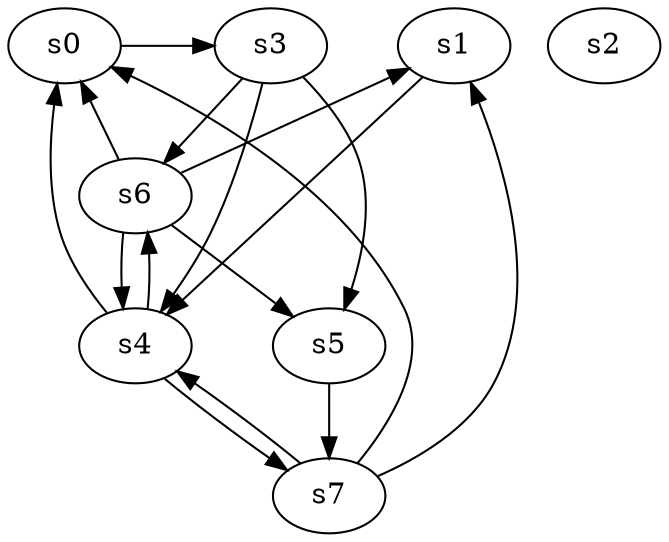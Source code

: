 digraph game_0836_complex_8 {
    s0 [name="s0", player=0];
    s1 [name="s1", player=1];
    s2 [name="s2", player=1];
    s3 [name="s3", player=1];
    s4 [name="s4", player=0];
    s5 [name="s5", player=1];
    s6 [name="s6", player=1];
    s7 [name="s7", player=0, target=1];

    s0 -> s3 [constraint="!(time % 4 == 2)"];
    s1 -> s4 [constraint="!(time % 3 == 2)"];
    s3 -> s4 [constraint="time == 11 || time == 18 || time == 19"];
    s3 -> s5;
    s3 -> s6;
    s4 -> s0 [constraint="!(time % 4 == 2)"];
    s4 -> s6 [constraint="time % 4 == 3"];
    s4 -> s7 [constraint="time % 4 == 2 || time % 4 == 1"];
    s5 -> s7;
    s6 -> s0 [constraint="time % 3 == 2 && time % 3 == 2"];
    s6 -> s1 [constraint="time % 5 == 0"];
    s6 -> s4;
    s6 -> s5;
    s7 -> s0 [constraint="!(time % 5 == 4)"];
    s7 -> s1 [constraint="!(time % 3 == 2)"];
    s7 -> s4 [constraint="time % 3 == 2 && time % 3 == 2"];
}
